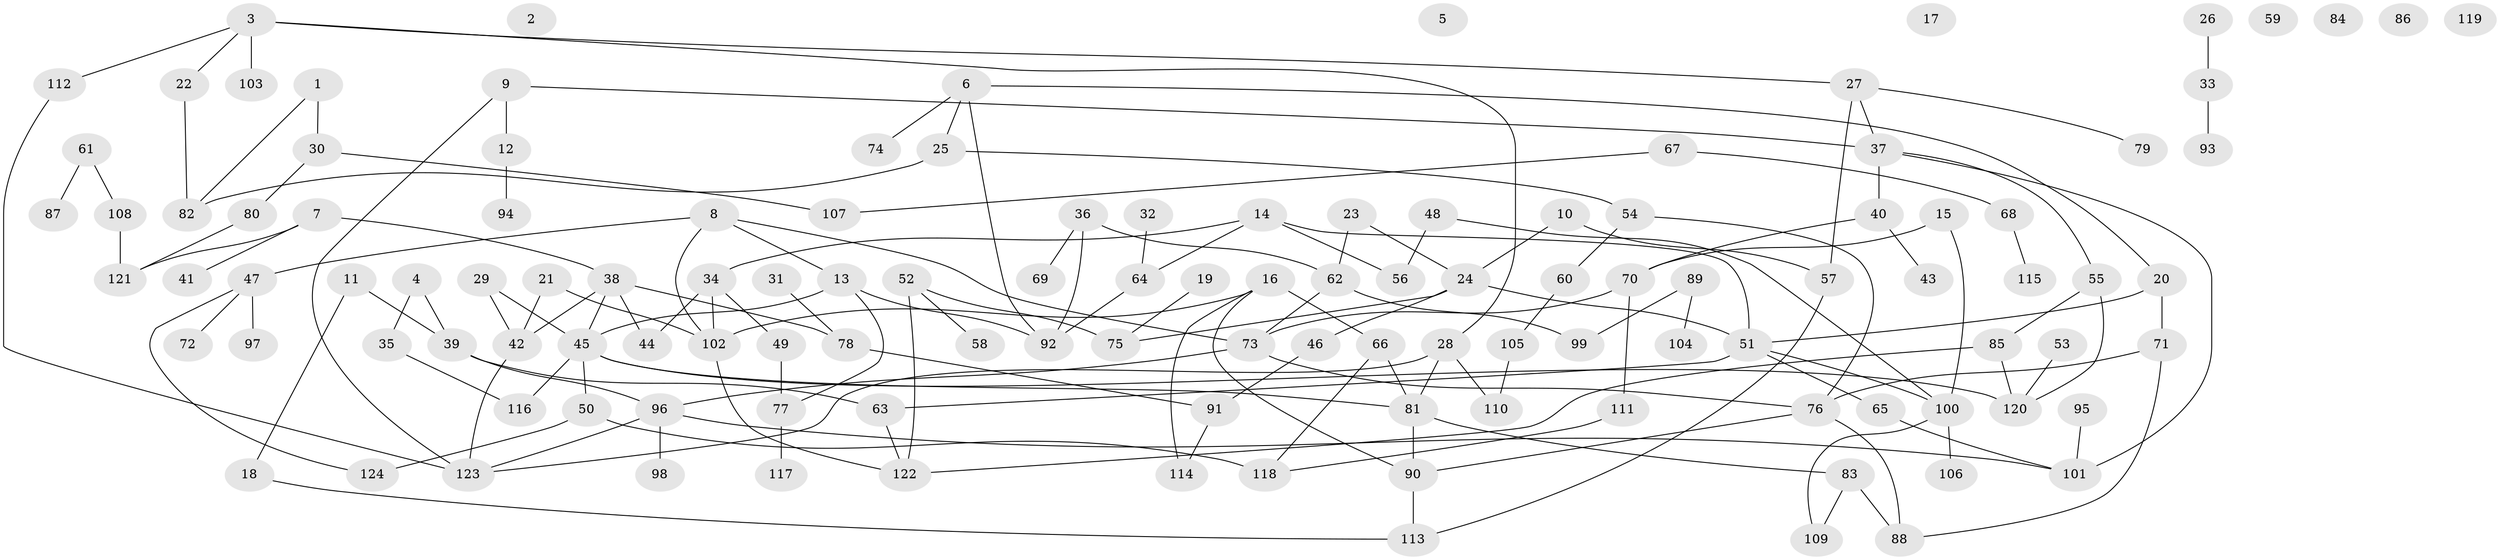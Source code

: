 // Generated by graph-tools (version 1.1) at 2025/33/03/09/25 02:33:43]
// undirected, 124 vertices, 158 edges
graph export_dot {
graph [start="1"]
  node [color=gray90,style=filled];
  1;
  2;
  3;
  4;
  5;
  6;
  7;
  8;
  9;
  10;
  11;
  12;
  13;
  14;
  15;
  16;
  17;
  18;
  19;
  20;
  21;
  22;
  23;
  24;
  25;
  26;
  27;
  28;
  29;
  30;
  31;
  32;
  33;
  34;
  35;
  36;
  37;
  38;
  39;
  40;
  41;
  42;
  43;
  44;
  45;
  46;
  47;
  48;
  49;
  50;
  51;
  52;
  53;
  54;
  55;
  56;
  57;
  58;
  59;
  60;
  61;
  62;
  63;
  64;
  65;
  66;
  67;
  68;
  69;
  70;
  71;
  72;
  73;
  74;
  75;
  76;
  77;
  78;
  79;
  80;
  81;
  82;
  83;
  84;
  85;
  86;
  87;
  88;
  89;
  90;
  91;
  92;
  93;
  94;
  95;
  96;
  97;
  98;
  99;
  100;
  101;
  102;
  103;
  104;
  105;
  106;
  107;
  108;
  109;
  110;
  111;
  112;
  113;
  114;
  115;
  116;
  117;
  118;
  119;
  120;
  121;
  122;
  123;
  124;
  1 -- 30;
  1 -- 82;
  3 -- 22;
  3 -- 27;
  3 -- 28;
  3 -- 103;
  3 -- 112;
  4 -- 35;
  4 -- 39;
  6 -- 20;
  6 -- 25;
  6 -- 74;
  6 -- 92;
  7 -- 38;
  7 -- 41;
  7 -- 121;
  8 -- 13;
  8 -- 47;
  8 -- 73;
  8 -- 102;
  9 -- 12;
  9 -- 37;
  9 -- 123;
  10 -- 24;
  10 -- 57;
  11 -- 18;
  11 -- 39;
  12 -- 94;
  13 -- 45;
  13 -- 77;
  13 -- 92;
  14 -- 34;
  14 -- 51;
  14 -- 56;
  14 -- 64;
  15 -- 70;
  15 -- 100;
  16 -- 66;
  16 -- 90;
  16 -- 102;
  16 -- 114;
  18 -- 113;
  19 -- 75;
  20 -- 51;
  20 -- 71;
  21 -- 42;
  21 -- 102;
  22 -- 82;
  23 -- 24;
  23 -- 62;
  24 -- 46;
  24 -- 51;
  24 -- 75;
  25 -- 54;
  25 -- 82;
  26 -- 33;
  27 -- 37;
  27 -- 57;
  27 -- 79;
  28 -- 81;
  28 -- 110;
  28 -- 123;
  29 -- 42;
  29 -- 45;
  30 -- 80;
  30 -- 107;
  31 -- 78;
  32 -- 64;
  33 -- 93;
  34 -- 44;
  34 -- 49;
  34 -- 102;
  35 -- 116;
  36 -- 62;
  36 -- 69;
  36 -- 92;
  37 -- 40;
  37 -- 55;
  37 -- 101;
  38 -- 42;
  38 -- 44;
  38 -- 45;
  38 -- 78;
  39 -- 63;
  39 -- 96;
  40 -- 43;
  40 -- 70;
  42 -- 123;
  45 -- 50;
  45 -- 81;
  45 -- 116;
  45 -- 120;
  46 -- 91;
  47 -- 72;
  47 -- 97;
  47 -- 124;
  48 -- 56;
  48 -- 100;
  49 -- 77;
  50 -- 118;
  50 -- 124;
  51 -- 63;
  51 -- 65;
  51 -- 100;
  52 -- 58;
  52 -- 75;
  52 -- 122;
  53 -- 120;
  54 -- 60;
  54 -- 76;
  55 -- 85;
  55 -- 120;
  57 -- 113;
  60 -- 105;
  61 -- 87;
  61 -- 108;
  62 -- 73;
  62 -- 99;
  63 -- 122;
  64 -- 92;
  65 -- 101;
  66 -- 81;
  66 -- 118;
  67 -- 68;
  67 -- 107;
  68 -- 115;
  70 -- 73;
  70 -- 111;
  71 -- 76;
  71 -- 88;
  73 -- 76;
  73 -- 96;
  76 -- 88;
  76 -- 90;
  77 -- 117;
  78 -- 91;
  80 -- 121;
  81 -- 83;
  81 -- 90;
  83 -- 88;
  83 -- 109;
  85 -- 120;
  85 -- 122;
  89 -- 99;
  89 -- 104;
  90 -- 113;
  91 -- 114;
  95 -- 101;
  96 -- 98;
  96 -- 101;
  96 -- 123;
  100 -- 106;
  100 -- 109;
  102 -- 122;
  105 -- 110;
  108 -- 121;
  111 -- 118;
  112 -- 123;
}
